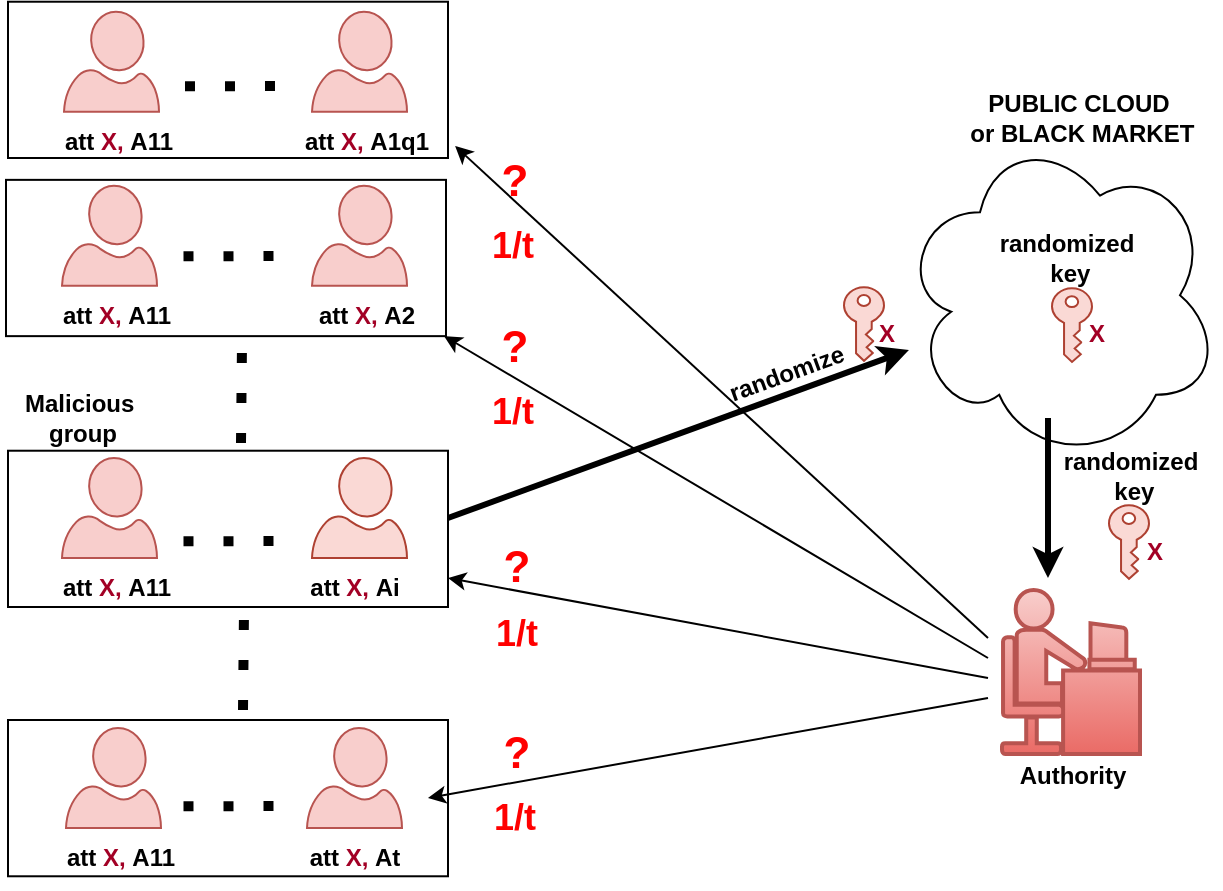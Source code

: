 <mxfile version="24.8.4">
  <diagram name="Page-1" id="iNv-rYqBdV9eewJ0w_0u">
    <mxGraphModel dx="794" dy="547" grid="1" gridSize="10" guides="1" tooltips="1" connect="1" arrows="1" fold="1" page="1" pageScale="1" pageWidth="827" pageHeight="1169" math="0" shadow="0">
      <root>
        <mxCell id="0" />
        <mxCell id="1" parent="0" />
        <mxCell id="r3IqpD6B1Du6_-x1D-pc-58" value="" style="rounded=0;whiteSpace=wrap;html=1;" vertex="1" parent="1">
          <mxGeometry x="20" y="581" width="220" height="78.14" as="geometry" />
        </mxCell>
        <mxCell id="r3IqpD6B1Du6_-x1D-pc-57" value="" style="rounded=0;whiteSpace=wrap;html=1;" vertex="1" parent="1">
          <mxGeometry x="20" y="446.36" width="220" height="78.14" as="geometry" />
        </mxCell>
        <mxCell id="r3IqpD6B1Du6_-x1D-pc-56" value="" style="rounded=0;whiteSpace=wrap;html=1;" vertex="1" parent="1">
          <mxGeometry x="19" y="310.93" width="220" height="78.14" as="geometry" />
        </mxCell>
        <mxCell id="r3IqpD6B1Du6_-x1D-pc-51" value="" style="rounded=0;whiteSpace=wrap;html=1;" vertex="1" parent="1">
          <mxGeometry x="20" y="221.86" width="220" height="78.14" as="geometry" />
        </mxCell>
        <mxCell id="r3IqpD6B1Du6_-x1D-pc-1" value="" style="ellipse;shape=cloud;whiteSpace=wrap;html=1;" vertex="1" parent="1">
          <mxGeometry x="466" y="285.58" width="160" height="166" as="geometry" />
        </mxCell>
        <mxCell id="r3IqpD6B1Du6_-x1D-pc-2" value="" style="verticalLabelPosition=bottom;html=1;verticalAlign=top;align=center;strokeColor=#b85450;fillColor=#f8cecc;shape=mxgraph.azure.user;" vertex="1" parent="1">
          <mxGeometry x="172" y="226.86" width="47.5" height="50" as="geometry" />
        </mxCell>
        <mxCell id="r3IqpD6B1Du6_-x1D-pc-3" value="" style="verticalLabelPosition=bottom;html=1;verticalAlign=top;align=center;strokeColor=#ae4132;fillColor=#fad9d5;shape=mxgraph.azure.user;" vertex="1" parent="1">
          <mxGeometry x="172" y="450" width="47.5" height="50" as="geometry" />
        </mxCell>
        <mxCell id="r3IqpD6B1Du6_-x1D-pc-4" value="" style="verticalLabelPosition=bottom;html=1;verticalAlign=top;align=center;strokeColor=#b85450;fillColor=#f8cecc;shape=mxgraph.azure.user;" vertex="1" parent="1">
          <mxGeometry x="169.5" y="585" width="47.5" height="50" as="geometry" />
        </mxCell>
        <mxCell id="r3IqpD6B1Du6_-x1D-pc-5" value="att&amp;nbsp;&lt;font color=&quot;#a20025&quot;&gt;X,&lt;/font&gt;&amp;nbsp;A1q1" style="text;html=1;align=center;verticalAlign=middle;resizable=0;points=[];autosize=1;strokeColor=none;fillColor=none;fontStyle=1" vertex="1" parent="1">
          <mxGeometry x="159" y="276.86" width="80" height="30" as="geometry" />
        </mxCell>
        <mxCell id="r3IqpD6B1Du6_-x1D-pc-6" value="" style="sketch=0;pointerEvents=1;shadow=0;dashed=0;html=1;strokeColor=#ae4132;labelPosition=center;verticalLabelPosition=bottom;verticalAlign=top;outlineConnect=0;align=center;shape=mxgraph.office.security.key_permissions;fillColor=#fad9d5;rotation=0;" vertex="1" parent="1">
          <mxGeometry x="542" y="365.15" width="20" height="36.85" as="geometry" />
        </mxCell>
        <mxCell id="r3IqpD6B1Du6_-x1D-pc-7" value="PUBLIC CLOUD&lt;div&gt;&amp;nbsp;or BLACK MARKET&lt;/div&gt;" style="text;html=1;align=center;verticalAlign=middle;resizable=0;points=[];autosize=1;strokeColor=none;fillColor=none;fontStyle=1" vertex="1" parent="1">
          <mxGeometry x="490" y="259.86" width="130" height="40" as="geometry" />
        </mxCell>
        <mxCell id="r3IqpD6B1Du6_-x1D-pc-8" value="randomized&lt;div&gt;&amp;nbsp;key&lt;/div&gt;" style="text;html=1;align=center;verticalAlign=middle;resizable=0;points=[];autosize=1;strokeColor=none;fillColor=none;fontStyle=1" vertex="1" parent="1">
          <mxGeometry x="504" y="330" width="90" height="40" as="geometry" />
        </mxCell>
        <mxCell id="r3IqpD6B1Du6_-x1D-pc-9" value="" style="sketch=0;pointerEvents=1;shadow=0;dashed=0;html=1;strokeColor=#ae4132;labelPosition=center;verticalLabelPosition=bottom;verticalAlign=top;outlineConnect=0;align=center;shape=mxgraph.office.security.key_permissions;fillColor=#fad9d5;rotation=0;" vertex="1" parent="1">
          <mxGeometry x="438" y="364.57" width="20" height="36.85" as="geometry" />
        </mxCell>
        <mxCell id="r3IqpD6B1Du6_-x1D-pc-10" value="&lt;font color=&quot;#a20025&quot;&gt;X&lt;/font&gt;" style="text;html=1;align=center;verticalAlign=middle;resizable=0;points=[];autosize=1;strokeColor=none;fillColor=none;fontStyle=1" vertex="1" parent="1">
          <mxGeometry x="444" y="373.42" width="30" height="30" as="geometry" />
        </mxCell>
        <mxCell id="r3IqpD6B1Du6_-x1D-pc-11" value="" style="endArrow=classic;html=1;rounded=0;strokeWidth=3;" edge="1" parent="1" target="r3IqpD6B1Du6_-x1D-pc-1">
          <mxGeometry width="50" height="50" relative="1" as="geometry">
            <mxPoint x="240" y="480" as="sourcePoint" />
            <mxPoint x="515" y="452.75" as="targetPoint" />
          </mxGeometry>
        </mxCell>
        <mxCell id="r3IqpD6B1Du6_-x1D-pc-12" value="randomize" style="text;html=1;align=center;verticalAlign=middle;resizable=0;points=[];autosize=1;strokeColor=none;fillColor=none;fontStyle=1;rotation=-20;" vertex="1" parent="1">
          <mxGeometry x="369" y="393.15" width="80" height="30" as="geometry" />
        </mxCell>
        <mxCell id="r3IqpD6B1Du6_-x1D-pc-13" value="att&amp;nbsp;&lt;font color=&quot;#a20025&quot;&gt;X,&lt;/font&gt;&amp;nbsp;Ai" style="text;html=1;align=center;verticalAlign=middle;resizable=0;points=[];autosize=1;strokeColor=none;fillColor=none;fontStyle=1" vertex="1" parent="1">
          <mxGeometry x="158.25" y="500" width="70" height="30" as="geometry" />
        </mxCell>
        <mxCell id="r3IqpD6B1Du6_-x1D-pc-14" value="att&amp;nbsp;&lt;font color=&quot;#a20025&quot;&gt;X,&lt;/font&gt;&amp;nbsp;At" style="text;html=1;align=center;verticalAlign=middle;resizable=0;points=[];autosize=1;strokeColor=none;fillColor=none;fontStyle=1" vertex="1" parent="1">
          <mxGeometry x="158.25" y="635" width="70" height="30" as="geometry" />
        </mxCell>
        <mxCell id="r3IqpD6B1Du6_-x1D-pc-15" value="Malicious&amp;nbsp;&lt;div&gt;group&lt;/div&gt;" style="text;html=1;align=center;verticalAlign=middle;resizable=0;points=[];autosize=1;strokeColor=none;fillColor=none;fontStyle=1" vertex="1" parent="1">
          <mxGeometry x="16.5" y="410" width="80" height="40" as="geometry" />
        </mxCell>
        <mxCell id="r3IqpD6B1Du6_-x1D-pc-16" value="" style="verticalLabelPosition=bottom;html=1;verticalAlign=top;align=center;strokeColor=#b85450;fillColor=#f8cecc;shape=mxgraph.azure.user;" vertex="1" parent="1">
          <mxGeometry x="172" y="313.86" width="47.5" height="50" as="geometry" />
        </mxCell>
        <mxCell id="r3IqpD6B1Du6_-x1D-pc-17" value="att&amp;nbsp;&lt;font color=&quot;#a20025&quot;&gt;X,&lt;/font&gt;&amp;nbsp;A2" style="text;html=1;align=center;verticalAlign=middle;resizable=0;points=[];autosize=1;strokeColor=none;fillColor=none;fontStyle=1" vertex="1" parent="1">
          <mxGeometry x="164" y="363.86" width="70" height="30" as="geometry" />
        </mxCell>
        <mxCell id="r3IqpD6B1Du6_-x1D-pc-18" value="" style="shape=mxgraph.cisco.people.androgenous_person;html=1;pointerEvents=1;dashed=0;fillColor=#f8cecc;strokeColor=#b85450;strokeWidth=2;verticalLabelPosition=bottom;verticalAlign=top;align=center;outlineConnect=0;gradientColor=#ea6b66;" vertex="1" parent="1">
          <mxGeometry x="517" y="516" width="69" height="82" as="geometry" />
        </mxCell>
        <mxCell id="r3IqpD6B1Du6_-x1D-pc-19" value="&lt;font color=&quot;#a20025&quot;&gt;X&lt;/font&gt;" style="text;html=1;align=center;verticalAlign=middle;resizable=0;points=[];autosize=1;strokeColor=none;fillColor=none;fontStyle=1" vertex="1" parent="1">
          <mxGeometry x="548.5" y="373.42" width="30" height="30" as="geometry" />
        </mxCell>
        <mxCell id="r3IqpD6B1Du6_-x1D-pc-20" value="" style="endArrow=classic;html=1;rounded=0;strokeWidth=3;" edge="1" parent="1">
          <mxGeometry width="50" height="50" relative="1" as="geometry">
            <mxPoint x="540" y="430" as="sourcePoint" />
            <mxPoint x="540" y="510" as="targetPoint" />
          </mxGeometry>
        </mxCell>
        <mxCell id="r3IqpD6B1Du6_-x1D-pc-21" value="" style="sketch=0;pointerEvents=1;shadow=0;dashed=0;html=1;strokeColor=#ae4132;labelPosition=center;verticalLabelPosition=bottom;verticalAlign=top;outlineConnect=0;align=center;shape=mxgraph.office.security.key_permissions;fillColor=#fad9d5;rotation=0;" vertex="1" parent="1">
          <mxGeometry x="570.5" y="473.57" width="20" height="36.85" as="geometry" />
        </mxCell>
        <mxCell id="r3IqpD6B1Du6_-x1D-pc-22" value="&lt;font color=&quot;#a20025&quot;&gt;X&lt;/font&gt;" style="text;html=1;align=center;verticalAlign=middle;resizable=0;points=[];autosize=1;strokeColor=none;fillColor=none;fontStyle=1" vertex="1" parent="1">
          <mxGeometry x="577.5" y="482" width="30" height="30" as="geometry" />
        </mxCell>
        <mxCell id="r3IqpD6B1Du6_-x1D-pc-23" value="" style="endArrow=classic;html=1;rounded=0;entryX=1.057;entryY=0.571;entryDx=0;entryDy=0;entryPerimeter=0;" edge="1" parent="1" target="r3IqpD6B1Du6_-x1D-pc-5">
          <mxGeometry width="50" height="50" relative="1" as="geometry">
            <mxPoint x="510" y="540" as="sourcePoint" />
            <mxPoint x="232" y="332" as="targetPoint" />
          </mxGeometry>
        </mxCell>
        <mxCell id="r3IqpD6B1Du6_-x1D-pc-24" value="" style="endArrow=classic;html=1;rounded=0;entryX=1.057;entryY=0.838;entryDx=0;entryDy=0;entryPerimeter=0;" edge="1" parent="1" target="r3IqpD6B1Du6_-x1D-pc-17">
          <mxGeometry width="50" height="50" relative="1" as="geometry">
            <mxPoint x="510" y="550" as="sourcePoint" />
            <mxPoint x="230" y="410" as="targetPoint" />
          </mxGeometry>
        </mxCell>
        <mxCell id="r3IqpD6B1Du6_-x1D-pc-25" value="" style="endArrow=classic;html=1;rounded=0;" edge="1" parent="1">
          <mxGeometry width="50" height="50" relative="1" as="geometry">
            <mxPoint x="510" y="560" as="sourcePoint" />
            <mxPoint x="240" y="510" as="targetPoint" />
          </mxGeometry>
        </mxCell>
        <mxCell id="r3IqpD6B1Du6_-x1D-pc-26" value="" style="endArrow=classic;html=1;rounded=0;" edge="1" parent="1">
          <mxGeometry width="50" height="50" relative="1" as="geometry">
            <mxPoint x="510" y="570" as="sourcePoint" />
            <mxPoint x="230" y="620" as="targetPoint" />
          </mxGeometry>
        </mxCell>
        <mxCell id="r3IqpD6B1Du6_-x1D-pc-27" value="&lt;b&gt;&lt;font color=&quot;#ff0000&quot; style=&quot;font-size: 22px;&quot;&gt;?&lt;/font&gt;&lt;/b&gt;" style="text;html=1;align=center;verticalAlign=middle;resizable=0;points=[];autosize=1;strokeColor=none;fillColor=none;" vertex="1" parent="1">
          <mxGeometry x="253" y="292" width="40" height="40" as="geometry" />
        </mxCell>
        <mxCell id="r3IqpD6B1Du6_-x1D-pc-28" value="&lt;font color=&quot;#ff0000&quot; style=&quot;font-size: 18px;&quot;&gt;1/t&lt;/font&gt;" style="text;html=1;align=center;verticalAlign=middle;resizable=0;points=[];autosize=1;strokeColor=none;fillColor=none;fontStyle=1" vertex="1" parent="1">
          <mxGeometry x="252" y="329" width="40" height="30" as="geometry" />
        </mxCell>
        <mxCell id="r3IqpD6B1Du6_-x1D-pc-29" value="randomized&lt;div&gt;&amp;nbsp;key&lt;/div&gt;" style="text;html=1;align=center;verticalAlign=middle;resizable=0;points=[];autosize=1;strokeColor=none;fillColor=none;fontStyle=1" vertex="1" parent="1">
          <mxGeometry x="536" y="439" width="90" height="40" as="geometry" />
        </mxCell>
        <mxCell id="r3IqpD6B1Du6_-x1D-pc-30" value="&lt;b&gt;&lt;font color=&quot;#ff0000&quot; style=&quot;font-size: 22px;&quot;&gt;?&lt;/font&gt;&lt;/b&gt;" style="text;html=1;align=center;verticalAlign=middle;resizable=0;points=[];autosize=1;strokeColor=none;fillColor=none;" vertex="1" parent="1">
          <mxGeometry x="253" y="374.5" width="40" height="40" as="geometry" />
        </mxCell>
        <mxCell id="r3IqpD6B1Du6_-x1D-pc-31" value="&lt;font color=&quot;#ff0000&quot; style=&quot;font-size: 18px;&quot;&gt;1/t&lt;/font&gt;" style="text;html=1;align=center;verticalAlign=middle;resizable=0;points=[];autosize=1;strokeColor=none;fillColor=none;fontStyle=1" vertex="1" parent="1">
          <mxGeometry x="252" y="411.5" width="40" height="30" as="geometry" />
        </mxCell>
        <mxCell id="r3IqpD6B1Du6_-x1D-pc-32" value="&lt;b&gt;&lt;font color=&quot;#ff0000&quot; style=&quot;font-size: 22px;&quot;&gt;?&lt;/font&gt;&lt;/b&gt;" style="text;html=1;align=center;verticalAlign=middle;resizable=0;points=[];autosize=1;strokeColor=none;fillColor=none;" vertex="1" parent="1">
          <mxGeometry x="254" y="484.5" width="40" height="40" as="geometry" />
        </mxCell>
        <mxCell id="r3IqpD6B1Du6_-x1D-pc-33" value="&lt;font color=&quot;#ff0000&quot; style=&quot;font-size: 18px;&quot;&gt;1/t&lt;/font&gt;" style="text;html=1;align=center;verticalAlign=middle;resizable=0;points=[];autosize=1;strokeColor=none;fillColor=none;fontStyle=1" vertex="1" parent="1">
          <mxGeometry x="254" y="522.5" width="40" height="30" as="geometry" />
        </mxCell>
        <mxCell id="r3IqpD6B1Du6_-x1D-pc-34" value="&lt;b&gt;&lt;font color=&quot;#ff0000&quot; style=&quot;font-size: 22px;&quot;&gt;?&lt;/font&gt;&lt;/b&gt;" style="text;html=1;align=center;verticalAlign=middle;resizable=0;points=[];autosize=1;strokeColor=none;fillColor=none;" vertex="1" parent="1">
          <mxGeometry x="254" y="578" width="40" height="40" as="geometry" />
        </mxCell>
        <mxCell id="r3IqpD6B1Du6_-x1D-pc-35" value="&lt;font color=&quot;#ff0000&quot; style=&quot;font-size: 18px;&quot;&gt;1/t&lt;/font&gt;" style="text;html=1;align=center;verticalAlign=middle;resizable=0;points=[];autosize=1;strokeColor=none;fillColor=none;fontStyle=1" vertex="1" parent="1">
          <mxGeometry x="253" y="615" width="40" height="30" as="geometry" />
        </mxCell>
        <mxCell id="r3IqpD6B1Du6_-x1D-pc-36" value="Authority" style="text;html=1;align=center;verticalAlign=middle;resizable=0;points=[];autosize=1;strokeColor=none;fillColor=none;fontStyle=1" vertex="1" parent="1">
          <mxGeometry x="517" y="594" width="70" height="30" as="geometry" />
        </mxCell>
        <mxCell id="r3IqpD6B1Du6_-x1D-pc-37" value="" style="endArrow=none;dashed=1;html=1;dashPattern=1 3;strokeWidth=5;rounded=0;" edge="1" parent="1">
          <mxGeometry width="50" height="50" relative="1" as="geometry">
            <mxPoint x="137.5" y="576" as="sourcePoint" />
            <mxPoint x="138" y="526" as="targetPoint" />
          </mxGeometry>
        </mxCell>
        <mxCell id="r3IqpD6B1Du6_-x1D-pc-38" value="" style="endArrow=none;dashed=1;html=1;dashPattern=1 3;strokeWidth=5;rounded=0;" edge="1" parent="1">
          <mxGeometry width="50" height="50" relative="1" as="geometry">
            <mxPoint x="136.5" y="442.5" as="sourcePoint" />
            <mxPoint x="137" y="392.5" as="targetPoint" />
          </mxGeometry>
        </mxCell>
        <mxCell id="r3IqpD6B1Du6_-x1D-pc-41" value="" style="verticalLabelPosition=bottom;html=1;verticalAlign=top;align=center;strokeColor=#b85450;fillColor=#f8cecc;shape=mxgraph.azure.user;" vertex="1" parent="1">
          <mxGeometry x="48" y="226.86" width="47.5" height="50" as="geometry" />
        </mxCell>
        <mxCell id="r3IqpD6B1Du6_-x1D-pc-42" value="att&amp;nbsp;&lt;font color=&quot;#a20025&quot;&gt;X,&lt;/font&gt;&amp;nbsp;A11" style="text;html=1;align=center;verticalAlign=middle;resizable=0;points=[];autosize=1;strokeColor=none;fillColor=none;fontStyle=1" vertex="1" parent="1">
          <mxGeometry x="35" y="276.86" width="80" height="30" as="geometry" />
        </mxCell>
        <mxCell id="r3IqpD6B1Du6_-x1D-pc-43" value="" style="verticalLabelPosition=bottom;html=1;verticalAlign=top;align=center;strokeColor=#b85450;fillColor=#f8cecc;shape=mxgraph.azure.user;" vertex="1" parent="1">
          <mxGeometry x="47" y="313.86" width="47.5" height="50" as="geometry" />
        </mxCell>
        <mxCell id="r3IqpD6B1Du6_-x1D-pc-44" value="att&amp;nbsp;&lt;font color=&quot;#a20025&quot;&gt;X,&lt;/font&gt;&amp;nbsp;A11" style="text;html=1;align=center;verticalAlign=middle;resizable=0;points=[];autosize=1;strokeColor=none;fillColor=none;fontStyle=1" vertex="1" parent="1">
          <mxGeometry x="34" y="363.86" width="80" height="30" as="geometry" />
        </mxCell>
        <mxCell id="r3IqpD6B1Du6_-x1D-pc-47" value="" style="verticalLabelPosition=bottom;html=1;verticalAlign=top;align=center;strokeColor=#b85450;fillColor=#f8cecc;shape=mxgraph.azure.user;" vertex="1" parent="1">
          <mxGeometry x="47" y="450" width="47.5" height="50" as="geometry" />
        </mxCell>
        <mxCell id="r3IqpD6B1Du6_-x1D-pc-48" value="att&amp;nbsp;&lt;font color=&quot;#a20025&quot;&gt;X,&lt;/font&gt;&amp;nbsp;A11" style="text;html=1;align=center;verticalAlign=middle;resizable=0;points=[];autosize=1;strokeColor=none;fillColor=none;fontStyle=1" vertex="1" parent="1">
          <mxGeometry x="34" y="500" width="80" height="30" as="geometry" />
        </mxCell>
        <mxCell id="r3IqpD6B1Du6_-x1D-pc-49" value="" style="verticalLabelPosition=bottom;html=1;verticalAlign=top;align=center;strokeColor=#b85450;fillColor=#f8cecc;shape=mxgraph.azure.user;" vertex="1" parent="1">
          <mxGeometry x="49" y="585" width="47.5" height="50" as="geometry" />
        </mxCell>
        <mxCell id="r3IqpD6B1Du6_-x1D-pc-50" value="att&amp;nbsp;&lt;font color=&quot;#a20025&quot;&gt;X,&lt;/font&gt;&amp;nbsp;A11" style="text;html=1;align=center;verticalAlign=middle;resizable=0;points=[];autosize=1;strokeColor=none;fillColor=none;fontStyle=1" vertex="1" parent="1">
          <mxGeometry x="36" y="635" width="80" height="30" as="geometry" />
        </mxCell>
        <mxCell id="r3IqpD6B1Du6_-x1D-pc-52" value="" style="endArrow=none;dashed=1;html=1;dashPattern=1 3;strokeWidth=5;rounded=0;" edge="1" parent="1">
          <mxGeometry width="50" height="50" relative="1" as="geometry">
            <mxPoint x="108.5" y="264.14" as="sourcePoint" />
            <mxPoint x="159" y="264" as="targetPoint" />
          </mxGeometry>
        </mxCell>
        <mxCell id="r3IqpD6B1Du6_-x1D-pc-53" value="" style="endArrow=none;dashed=1;html=1;dashPattern=1 3;strokeWidth=5;rounded=0;" edge="1" parent="1">
          <mxGeometry width="50" height="50" relative="1" as="geometry">
            <mxPoint x="107.75" y="349.14" as="sourcePoint" />
            <mxPoint x="158.25" y="349" as="targetPoint" />
          </mxGeometry>
        </mxCell>
        <mxCell id="r3IqpD6B1Du6_-x1D-pc-54" value="" style="endArrow=none;dashed=1;html=1;dashPattern=1 3;strokeWidth=5;rounded=0;" edge="1" parent="1">
          <mxGeometry width="50" height="50" relative="1" as="geometry">
            <mxPoint x="107.75" y="491.64" as="sourcePoint" />
            <mxPoint x="158.25" y="491.5" as="targetPoint" />
          </mxGeometry>
        </mxCell>
        <mxCell id="r3IqpD6B1Du6_-x1D-pc-55" value="" style="endArrow=none;dashed=1;html=1;dashPattern=1 3;strokeWidth=5;rounded=0;" edge="1" parent="1">
          <mxGeometry width="50" height="50" relative="1" as="geometry">
            <mxPoint x="107.75" y="624.14" as="sourcePoint" />
            <mxPoint x="158.25" y="624" as="targetPoint" />
          </mxGeometry>
        </mxCell>
      </root>
    </mxGraphModel>
  </diagram>
</mxfile>

